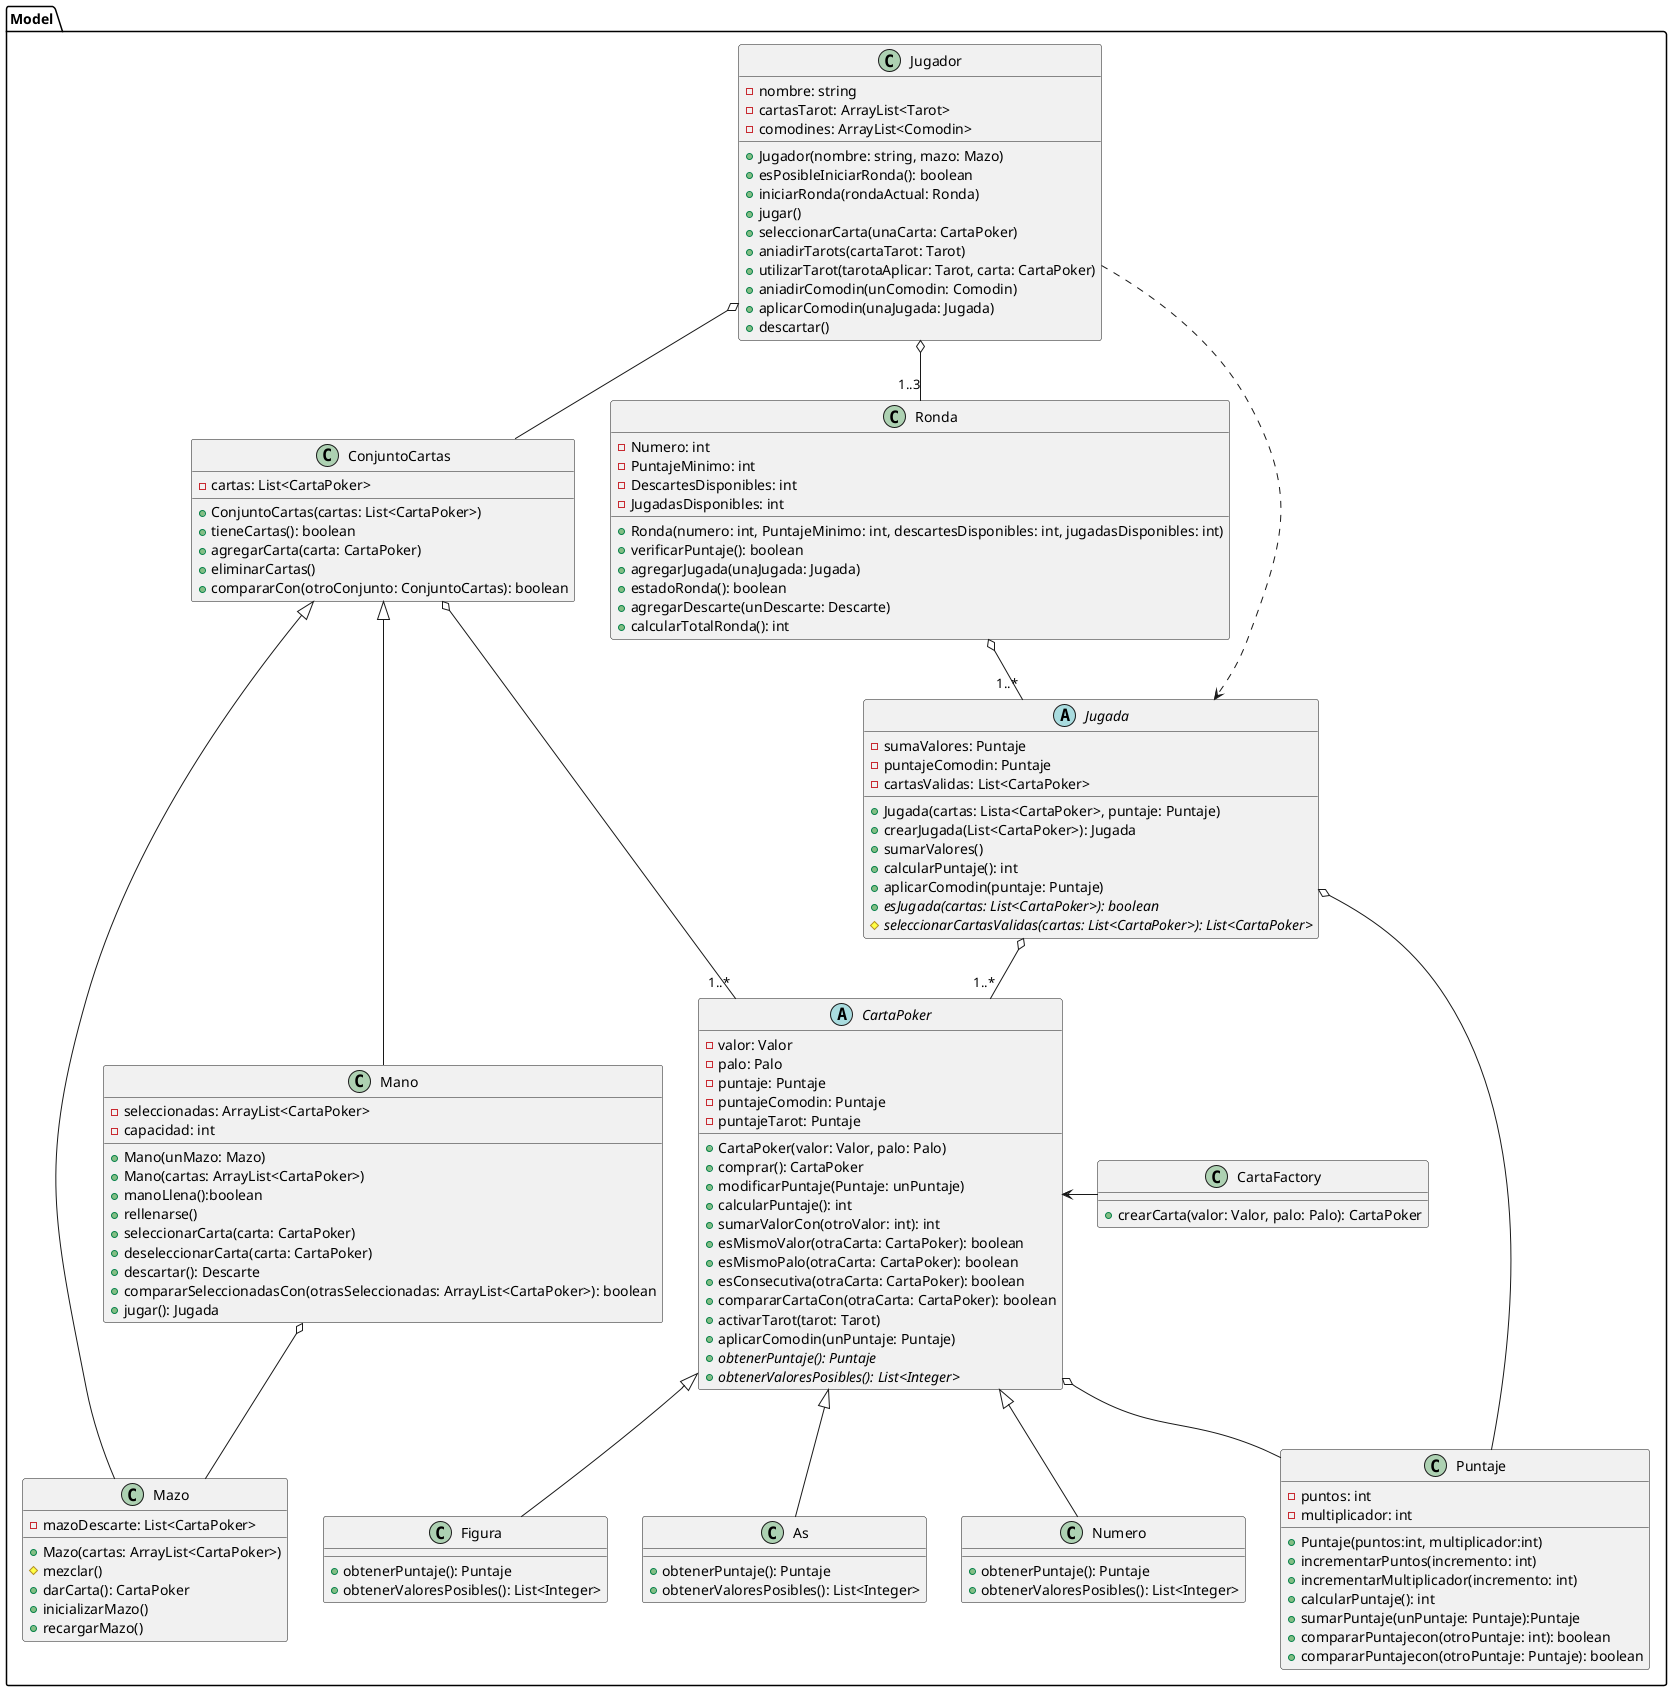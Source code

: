@startuml

package Model {

    class Jugador {
        - nombre: string
        - cartasTarot: ArrayList<Tarot>
        - comodines: ArrayList<Comodin>

        + Jugador(nombre: string, mazo: Mazo)
        + esPosibleIniciarRonda(): boolean
        + iniciarRonda(rondaActual: Ronda)
        + jugar()
        + seleccionarCarta(unaCarta: CartaPoker)
        + aniadirTarots(cartaTarot: Tarot)
        + utilizarTarot(tarotaAplicar: Tarot, carta: CartaPoker)
        + aniadirComodin(unComodin: Comodin)
        + aplicarComodin(unaJugada: Jugada)
        + descartar()
    }

    class ConjuntoCartas{
        - cartas: List<CartaPoker>

        + ConjuntoCartas(cartas: List<CartaPoker>)
        + tieneCartas(): boolean
        + agregarCarta(carta: CartaPoker)
        + eliminarCartas()
        + compararCon(otroConjunto: ConjuntoCartas): boolean
    }

    class Mazo {
        - mazoDescarte: List<CartaPoker>

        + Mazo(cartas: ArrayList<CartaPoker>)
        # mezclar()
        + darCarta(): CartaPoker
        + inicializarMazo()
        + recargarMazo()
    }

    class Mano {
        - seleccionadas: ArrayList<CartaPoker>
        - capacidad: int

        + Mano(unMazo: Mazo)
        + Mano(cartas: ArrayList<CartaPoker>)
        + manoLlena():boolean
        + rellenarse()
        + seleccionarCarta(carta: CartaPoker)
        + deseleccionarCarta(carta: CartaPoker)
        + descartar(): Descarte
        + compararSeleccionadasCon(otrasSeleccionadas: ArrayList<CartaPoker>): boolean
        + jugar(): Jugada
    }

    class Puntaje {
        - puntos: int
        - multiplicador: int

        + Puntaje(puntos:int, multiplicador:int)
        + incrementarPuntos(incremento: int)
        + incrementarMultiplicador(incremento: int)
        + calcularPuntaje(): int
        + sumarPuntaje(unPuntaje: Puntaje):Puntaje
        + compararPuntajecon(otroPuntaje: int): boolean
        + compararPuntajecon(otroPuntaje: Puntaje): boolean
    }

    abstract class CartaPoker {
        - valor: Valor
        - palo: Palo
        - puntaje: Puntaje
        - puntajeComodin: Puntaje
        - puntajeTarot: Puntaje

        + CartaPoker(valor: Valor, palo: Palo)
        + comprar(): CartaPoker
        + modificarPuntaje(Puntaje: unPuntaje)
        + calcularPuntaje(): int
        + sumarValorCon(otroValor: int): int
        + esMismoValor(otraCarta: CartaPoker): boolean
        + esMismoPalo(otraCarta: CartaPoker): boolean
        + esConsecutiva(otraCarta: CartaPoker): boolean
        + compararCartaCon(otraCarta: CartaPoker): boolean
        + activarTarot(tarot: Tarot)
        + aplicarComodin(unPuntaje: Puntaje)
        + {abstract}obtenerPuntaje(): Puntaje
        + {abstract}obtenerValoresPosibles(): List<Integer>
    }

    class CartaFactory {
        + crearCarta(valor: Valor, palo: Palo): CartaPoker
    }

    class Numero {
        + obtenerPuntaje(): Puntaje
        + obtenerValoresPosibles(): List<Integer>
    }

    class Figura {
        + obtenerPuntaje(): Puntaje
        + obtenerValoresPosibles(): List<Integer>
    }

    class As {
        + obtenerPuntaje(): Puntaje
        + obtenerValoresPosibles(): List<Integer>
    }

    class Ronda {
        - Numero: int
        - PuntajeMinimo: int
        - DescartesDisponibles: int
        - JugadasDisponibles: int

        + Ronda(numero: int, PuntajeMinimo: int, descartesDisponibles: int, jugadasDisponibles: int)
        + verificarPuntaje(): boolean
        + agregarJugada(unaJugada: Jugada)
        + estadoRonda(): boolean
        + agregarDescarte(unDescarte: Descarte)
        + calcularTotalRonda(): int
    }

    abstract class Jugada {
        - sumaValores: Puntaje
        - puntajeComodin: Puntaje
        - cartasValidas: List<CartaPoker>

        + Jugada(cartas: Lista<CartaPoker>, puntaje: Puntaje)
        + crearJugada(List<CartaPoker>): Jugada
        + sumarValores()
        + calcularPuntaje(): int
        + aplicarComodin(puntaje: Puntaje)
        + {abstract}esJugada(cartas: List<CartaPoker>): boolean
        # {abstract}seleccionarCartasValidas(cartas: List<CartaPoker>): List<CartaPoker>
    }

    Jugador o-- "1..3" Ronda
    Jugador o-- ConjuntoCartas
    Jugador ..> Jugada

    Mano -up--|> ConjuntoCartas
    Mazo -up--|> ConjuntoCartas

    ConjuntoCartas o-- "1..*" CartaPoker
    Mano o-- Mazo

    Jugada o-- "1..*" CartaPoker

    CartaFactory -left-> CartaPoker
    CartaPoker o-- Puntaje
    Numero -up-|> CartaPoker
    Figura -up-|> CartaPoker
    As -up-|> CartaPoker

    Ronda o-- "1..*" Jugada

    Jugada o-- Puntaje


}
@enduml
